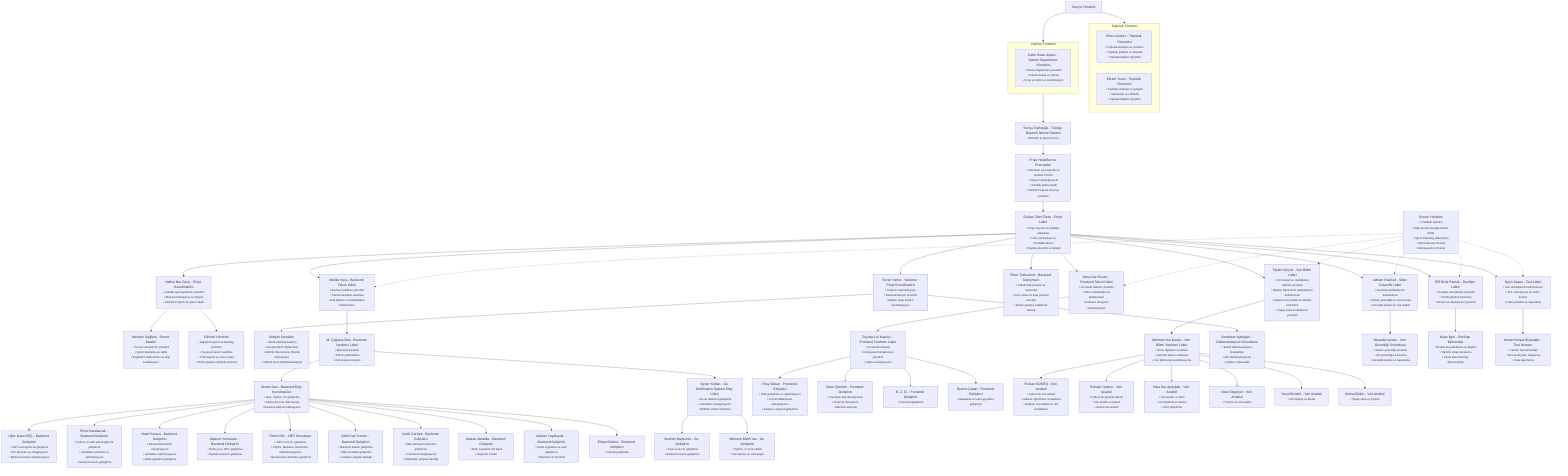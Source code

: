 graph TD
    %% Proje Başlığı ve Açıklaması
    ProjectTitle["Sonya Topluluğu - Türkiye Deprem İzleme Sistemi<br/><small>TDIS API & Open Source</small>"]

    %% Sonya Yönetimi
    SonyaYonetimi["Sonya Yönetimi"]
    
    %% Üst Yönetim
    subgraph ToplulukYonetimi["Topluluk Yönetimi"]
        ToplulukYoneticisi1["Emre Gürsöz - Topluluk Yöneticisi<br/><small>• Topluluk stratejisi ve yönetimi<br/>• Topluluk gelişimi ve büyüme<br/>• Topluluk ilişkileri yönetimi</small>"]
        ToplulukYoneticisi2["Ekrem Torun - Topluluk Yöneticisi<br/><small>• Topluluk stratejisi ve gelişimi<br/>• Mentorluk ve rehberlik<br/>• Topluluk ilişkileri yönetimi</small>"]
    end

    subgraph YazilimYonetimi["Yazılım Yönetimi"]
        YazilimDepartmanYoneticisi1["Cafer İhsan Arpacı - Yazılım Departmanı Yöneticisi<br/><small>• Yazılım departmanı yönetimi<br/>• Teknik strateji ve mimari<br/>• Proje yönetimi ve koordinasyon</small>"]
    end
    
    %% Proje Yönetimi - En Üst Seviye
    ProjeLideri["Furkan Zihni Özen - Proje Lideri<br/><small>• Proje vizyonu ve stratejik planlama<br/>• Ürün yol haritası ve önceliklendirme<br/>• Paydaş yönetimi ve iletişim</small>"]
    
    %% Koordinatörler (Furkan'ın Yardımcıları)
    ProjeKoordinatoru["Nefise Nur Genç - Proje Koordinatörü<br/><small>• Günlük operasyonların yönetimi<br/>• Ekip koordinasyonu ve iletişim<br/>• GitHub Projects ile görev takibi</small>"]
    YardimciKoordinatoru["Evren Yalnız - Yardımcı Proje Koordinatörü<br/><small>• Toplantı organizasyonu<br/>• Dokümantasyon yönetimi<br/>• Ekipler arası iletişim koordinasyonu</small>"]
    
    %% Scrum Master
    ScrumMaster["Mertcan Sağlam - Scrum Master<br/><small>• Scrum süreçlerinin yönetimi<br/>• Sprint planlama ve takibi<br/>• Engellerin kaldırılması ve ekip facilitasyonu</small>"]
    
    %% Scrum ve Proje Yönetimi
    ScrumYonetimi["Scrum Yönetimi<br/><small>• 2 haftalık sprintler<br/>• Daily Scrum (Google Meets, 15dk)<br/>• Sprint Planning (Pazartesi)<br/>• Sprint Review (Cuma)<br/>• Retrospective (Cuma)</small>"]
    
    GitHubYonetimi["GitHub Yönetimi<br/><small>• GitHub Projects ile backlog yönetimi<br/>• Feature branch workflow<br/>• Pull request ve code review<br/>• CI/CD pipeline (GitHub Actions)</small>"]
    
    IletisimKanallari["İletişim Kanalları<br/><small>• Slack (Günlük iletişim)<br/>• Google Meet (Toplantılar)<br/> • GitHub Discussions (Teknik tartışmalar)<br/> • GitHub Docs (Dökümantasyon)</small>"]
    
    %% Takım Liderleri - İkinci Seviye
    BackendLideri["Melike Kara - Backend Takım Lideri<br/><small>• Backend ekibinin yönetimi<br/>• Teknik kararların alınması<br/>• Kod kalitesi ve standartların belirlenmesi</small>"]
    BackendYardimciLideri["M. Çağatay Balı - Backend Yardımcı Lideri<br/><small>• Backend mimarisi<br/>• Teknik yönlendirme<br/>• Kod review süreçleri</small>"]
    
    BackendDanismani["Ömer Talha Acet - Backend Danışmanı<br/><small>• Teknik danışmanlık ve mentorluk<br/>• Kod review ve best practice önerileri<br/>• Esnek çalışma saatleri ile destek</small>"]
    
    FrontendLideri["Sena Nur Özcan - Frontend Takım Lideri<br/><small>• Frontend ekibinin yönetimi<br/>• UI/UX standartlarının belirlenmesi<br/>• Kullanıcı deneyimi optimizasyonu</small>"]
    FrontendYardimciLideri["Zeynep Lal Kaşıkçı - Frontend Yardımcı Lideri<br/><small>• Frontend mimarisi<br/>• Component kütüphanesi yönetimi<br/>• Figma entegrasyonu</small>"]
    
    VeriBilimiLideri["Taylan Kılıçöz - Veri Bilimi Lideri<br/><small>• Veri analizi ve modelleme ekibinin yönetimi<br/>• Makine öğrenmesi stratejilerinin belirlenmesi<br/>• Deprem veri analizi ve tahmin sistemleri<br/>• Yapay zeka modellerinin yönetimi</small>"]
    VeriBilimiYardimciLideri["Mehmet Nur Kavan - Veri Bilimi Yardımcı Lideri<br/><small>• Derin öğrenme modelleri<br/>• Görüntü işleme sistemleri<br/>• Veri bilimi ekip koordinasyonu</small>"]
    
    TestLideri["Ayçin Kapar - Test Lideri<br/><small>• Test stratejilerinin belirlenmesi<br/>• Test otomasyonu ve kalite kontrol<br/>• Hata yönetimi ve raporlama</small>"]
    
    GuvenlikLideri["Adham Rashed - Siber Güvenlik Lideri<br/><small>• Güvenlik politikalarının belirlenmesi<br/>• Sistem güvenliği ve veri koruma<br/>• Güvenlik testleri ve risk analizi</small>"]
    
    DevOpsLideri["Elif Dicle Pamuk - DevOps Lideri<br/><small>• DevOps süreçlerinin yönetimi<br/>• CI/CD pipeline kurulumu<br/>• Docker ve deployment yönetimi</small>"]
    
    %% Dokümantasyon ve Kalite
    DokumantasyonSorumlusu["Sevdanur Aydoğan - Dokümantasyon Sorumlusu<br/><small>• Teknik dokümantasyon standartları<br/>• API dokümantasyonu<br/>• Kullanıcı kılavuzları</small>"]
    
    %% Backend Takımı
    BackendEkipKoordinatoru["Gizem Sarı - Backend Ekip Koordinatörü<br/><small>• Java, Python, C# geliştirme<br/>• Spring Boot ile mikroservis<br/>• Backend ekip koordinasyonu</small>"]
    
    %% Go Notification System Ekibi
    GoEkipLideri["Oytun Yeldan - Go Notification System Ekip Lideri<br/><small>• Go ile backend geliştirme<br/>• Veritabanı entegrasyonu<br/>• Bildirim sistemi mimarisi</small>"]
    GoGelistirici1["İbrahim Bayburtlu - Go Geliştirici<br/><small>• Java ve Go ile geliştirme<br/>• Backend sistem geliştirme</small>"]
    GoGelistirici2["Mehmet Melih Var - Go Geliştirici<br/><small>• Python, C ve Go dilleri<br/>• Veri işleme ve otomasyon</small>"]
    
    %% Backend Geliştiriciler
    BackendGelistirici1["Uğur Kaan KOÇ - Backend Geliştirici<br/><small>• .NET ve Angular ile geliştirme<br/>• API tasarımı ve entegrasyonu<br/>• Backend sistem optimizasyonu</small>"]
    BackendGelistirici2["Emre Karabacak - Backend Geliştirici<br/><small>• Python ve web teknolojileri ile geliştirme<br/>• Veritabanı yönetimi ve optimizasyonu<br/>• Backend servis geliştirme</small>"]
    BackendGelistirici3["Nazif Karaca - Backend Geliştirici<br/><small>• Backend/Frontend entegrasyonu<br/>• Veritabanı optimizasyonu<br/>• Web uygulama geliştirme</small>"]
    BackendGelistirici4["Alperen Yurtseven - Backend Geliştirici<br/><small>• Node.js ve .NET geliştirme<br/>• Backend sistem geliştirme<br/>"]
    BackendGelistirici5["Fehmi ÜN - .NET Developer<br/><small>• .NET Core 8+ geliştirme<br/>• CQRS, Mediator, Repository implementasyonu<br/>• Microservice mimarisi geliştirme</small>"]
    BackendGelistirici6["Salih Can Tursun - Backend Geliştirici<br/><small>• Backend sistem geliştirme<br/>• Web servisleri geliştirme<br/>• Uzaktan çalışma desteği</small>"]
    BackendGelistirici7["Kadir Gürtürk - Backend Geliştirici<br/><small>• Web backend sistemleri geliştirme<br/>• Frontend entegrasyonu<br/>• Nöbetleşe çalışma desteği</small>"]
    BackendGelistirici10["Atakan Aktakka - Backend Geliştirici<br/><small>• Web, backend, full stack<br/>• Beginner Flutter</small>"]
    BackendGelistirici11["Atakan Yeşilkayalı - Backend Geliştirici<br/><small>• Mobil uygulama ve web geliştirme<br/>• Backend ve frontend</small>"]
    BackendGelistirici12["Erkan Gürbüz - Backend Geliştirici<br/><small>• Yazılım geliştirme</small>"]
    
    %% Frontend Takımı
    FrontendGelistirici1["Eray Özkan - Frontend Geliştirici<br/><small>• Web geliştirme ve optimizasyon<br/>• Frontend/Backend entegrasyonu<br/>• Kullanıcı arayüzü geliştirme</small>"]
    FrontendGelistirici2["Ozan Şentürk - Frontend Geliştirici<br/><small>• Frontend web development<br/>• React.js framework<br/>• Machine learning</small>"]
    FrontendGelistirici3["B. Z. O. - Frontend Geliştirici<br/><small>• Frontend geliştirme</small>"]
    FrontendGelistirici4["Gizem Çoban - Frontend Geliştirici<br/><small>• Masaüstü ve web uygulama geliştirme</small>"]
    
    %% Veri Bilimi Takımı
    VeriAnalisti1["Furkan GÜNEŞ - Veri Analisti<br/><small>• Python ile veri analizi<br/>• Makine öğrenmesi modelleme<br/>• Deprem veri analizi ve risk modelleme</small>"]
    VeriAnalisti2["Evindar Üçdere - Veri Analisti<br/><small>• Python ile görüntü işleme<br/>• Veri analizi ve işleme<br/>• Görsel veri analizi</small>"]
    VeriAnalisti3["Nisa Nur Aydoğdu - Veri Analisti<br/><small>• Veri analizi ve bilim<br/>• Veri toplama ve işleme<br/>• Ürün geliştirme</small>"]
    VeriAnalisti7["Ozan Özgöçer - Veri Analisti<br/><small>• Yazılım ve veri analizi</small>"]
    VeriAnalisti8["Yusuf Bender - Veri Analisti<br/><small>• Veri İşleme ve Analiz</small>"]
    VeriAnalisti9["Selma Bütün - Veri Analisti<br/><small>• Yapay zeka ve Python</small>"]
    
    %% Siber Güvenlik Takımı
    VeriGuvenligiSorumlusu["Mustafa Uçmaz - Veri Güvenliği Sorumlusu<br/><small>• Sistem güvenliği yönetimi<br/>• Veri güvenliği ve koruma<br/>• Güvenlik testleri ve raporlama</small>"]
    
    %% DevOps Takımı
    DevOpsUzmani["Kaan Ilgın - DevOps Mühendisi<br/><small>• Docker ile paketleme ve dağıtım<br/>• Yalıtımlı ortam kurulumu<br/>• Cloud alanında bilgi danışmanlığı</small>"]
    
    %% Test Takımı
    TestUzmani["Ahmet Kürşat Dişbudak - Test Uzmanı<br/><small>• Yazılım test uzmanlığı<br/>• Test senaryoları oluşturma<br/>• Hata raporlama</small>"]
    
    %% Proje Hedefleri ve Prensipleri
    ProjeHedefleri["Proje Hedefleri ve Prensipleri<br/><small>• Tamamen açık kaynak ve ücretsiz hizmet<br/>• Sonya Topluluğu'na ait<br/>• Gönüllü katkı temelli<br/>• GitHub Projects ile proje yönetimi</small>"]

    %% Hiyerarşik Bağlantılar
    SonyaYonetimi --> ToplulukYonetimi
    SonyaYonetimi --> YazilimYonetimi
    YazilimYonetimi --> ProjectTitle
    ProjectTitle --> ProjeHedefleri
    ProjeHedefleri --> ProjeLideri
    
    %% Proje Lideri ve Yardımcıları
    ProjeLideri --> ProjeKoordinatoru
    ProjeLideri --> YardimciKoordinatoru
    
    %% Proje Koordinatörü ve Yardımcısının Sorumlulukları
    ProjeKoordinatoru --> ScrumMaster
    ProjeKoordinatoru --> GitHubYonetimi
    YardimciKoordinatoru --> IletisimKanallari
    YardimciKoordinatoru --> DokumantasyonSorumlusu
    
    %% Takım Liderleri
    ProjeLideri --> BackendLideri
    ProjeLideri --> FrontendLideri
    ProjeLideri --> VeriBilimiLideri
    ProjeLideri --> TestLideri
    ProjeLideri --> GuvenlikLideri
    ProjeLideri --> DevOpsLideri
    ProjeLideri --> BackendDanismani
    
    %% Yardımcı Liderler
    BackendLideri --> BackendYardimciLideri
    FrontendLideri --> FrontendYardimciLideri
    VeriBilimiLideri --> VeriBilimiYardimciLideri
    
    %% Koordinasyon ilişkileri
    ScrumYonetimi -.-> BackendLideri
    ScrumYonetimi -.-> FrontendLideri
    ScrumYonetimi -.-> VeriBilimiLideri
    ScrumYonetimi -.-> TestLideri
    ScrumYonetimi -.-> GuvenlikLideri
    ScrumYonetimi -.-> DevOpsLideri
    
    %% Takım Bağlantıları
    BackendYardimciLideri --> BackendEkipKoordinatoru
    BackendYardimciLideri --> GoEkipLideri
    
    GoEkipLideri --> GoGelistirici1
    GoEkipLideri --> GoGelistirici2
    
    BackendEkipKoordinatoru --> BackendGelistirici1
    BackendEkipKoordinatoru --> BackendGelistirici2
    BackendEkipKoordinatoru --> BackendGelistirici3
    BackendEkipKoordinatoru --> BackendGelistirici4
    BackendEkipKoordinatoru --> BackendGelistirici5
    BackendEkipKoordinatoru --> BackendGelistirici6
    BackendEkipKoordinatoru --> BackendGelistirici7
    BackendEkipKoordinatoru --> BackendGelistirici10
    BackendEkipKoordinatoru --> BackendGelistirici11
    BackendEkipKoordinatoru --> BackendGelistirici12
    
    FrontendYardimciLideri --> FrontendGelistirici1
    FrontendYardimciLideri --> FrontendGelistirici2
    FrontendYardimciLideri --> FrontendGelistirici3
    FrontendYardimciLideri --> FrontendGelistirici4
    
    VeriBilimiYardimciLideri --> VeriAnalisti1
    VeriBilimiYardimciLideri --> VeriAnalisti2
    VeriBilimiYardimciLideri --> VeriAnalisti3
    VeriBilimiYardimciLideri --> VeriAnalisti7
    VeriBilimiYardimciLideri --> VeriAnalisti8
    VeriBilimiYardimciLideri --> VeriAnalisti9
    
    GuvenlikLideri --> VeriGuvenligiSorumlusu
    
    DevOpsLideri --> DevOpsUzmani
    
    TestLideri --> TestUzmani